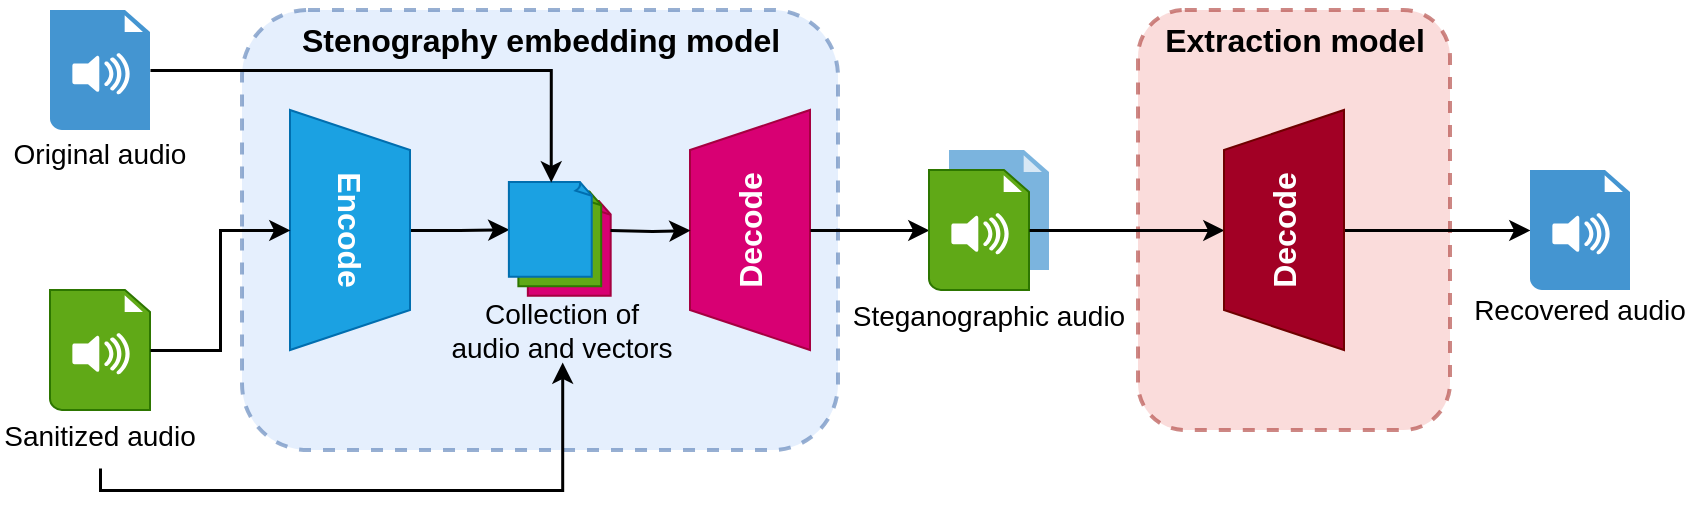 <mxfile version="21.2.1" type="device">
  <diagram name="第 1 页" id="hop4ixNUlX1URtCQu-JP">
    <mxGraphModel dx="782" dy="589" grid="1" gridSize="10" guides="1" tooltips="1" connect="1" arrows="1" fold="1" page="1" pageScale="1" pageWidth="1654" pageHeight="1169" math="0" shadow="0">
      <root>
        <mxCell id="0" />
        <mxCell id="1" parent="0" />
        <mxCell id="zZVdlp8CodiR40hruvRq-51" value="" style="rounded=1;whiteSpace=wrap;html=1;fontSize=16;opacity=70;fillColor=#f8cecc;strokeColor=#b85450;dashed=1;strokeWidth=2;" parent="1" vertex="1">
          <mxGeometry x="964" y="410" width="156" height="210" as="geometry" />
        </mxCell>
        <mxCell id="zZVdlp8CodiR40hruvRq-50" value="" style="rounded=1;whiteSpace=wrap;html=1;fontSize=16;opacity=70;fillColor=#dae8fc;strokeColor=#6c8ebf;dashed=1;strokeWidth=2;" parent="1" vertex="1">
          <mxGeometry x="516" y="410" width="298" height="220" as="geometry" />
        </mxCell>
        <mxCell id="zZVdlp8CodiR40hruvRq-27" style="edgeStyle=orthogonalEdgeStyle;rounded=0;orthogonalLoop=1;jettySize=auto;html=1;entryX=0;entryY=0.5;entryDx=0;entryDy=0;entryPerimeter=0;fontSize=14;strokeWidth=1.5;" parent="1" source="zZVdlp8CodiR40hruvRq-1" target="zZVdlp8CodiR40hruvRq-14" edge="1">
          <mxGeometry relative="1" as="geometry" />
        </mxCell>
        <mxCell id="zZVdlp8CodiR40hruvRq-1" value="&lt;font style=&quot;font-size: 16px;&quot;&gt;&lt;b&gt;Encode&lt;/b&gt;&lt;/font&gt;" style="shape=trapezoid;perimeter=trapezoidPerimeter;whiteSpace=wrap;html=1;fixedSize=1;rotation=90;fillColor=#1ba1e2;fontColor=#ffffff;strokeColor=#006EAF;" parent="1" vertex="1">
          <mxGeometry x="510" y="490" width="120" height="60" as="geometry" />
        </mxCell>
        <mxCell id="zZVdlp8CodiR40hruvRq-2" value="&lt;font style=&quot;font-size: 16px;&quot;&gt;&lt;b&gt;Decode&lt;/b&gt;&lt;/font&gt;" style="shape=trapezoid;perimeter=trapezoidPerimeter;whiteSpace=wrap;html=1;fixedSize=1;rotation=-90;fillColor=#d80073;fontColor=#ffffff;strokeColor=#A50040;" parent="1" vertex="1">
          <mxGeometry x="710" y="490" width="120" height="60" as="geometry" />
        </mxCell>
        <mxCell id="zZVdlp8CodiR40hruvRq-9" value="" style="group" parent="1" vertex="1" connectable="0">
          <mxGeometry x="400" y="410" width="90" height="87" as="geometry" />
        </mxCell>
        <mxCell id="zZVdlp8CodiR40hruvRq-6" value="" style="shadow=0;dashed=0;html=1;strokeColor=none;fillColor=#4495D1;labelPosition=center;verticalLabelPosition=bottom;verticalAlign=top;align=center;outlineConnect=0;shape=mxgraph.veeam.audio_file;" parent="zZVdlp8CodiR40hruvRq-9" vertex="1">
          <mxGeometry x="20" width="50" height="60" as="geometry" />
        </mxCell>
        <mxCell id="zZVdlp8CodiR40hruvRq-8" value="&lt;font style=&quot;font-size: 14px;&quot;&gt;Original audio&lt;/font&gt;" style="text;html=1;strokeColor=none;fillColor=none;align=center;verticalAlign=middle;whiteSpace=wrap;rounded=0;" parent="zZVdlp8CodiR40hruvRq-9" vertex="1">
          <mxGeometry y="57" width="90" height="30" as="geometry" />
        </mxCell>
        <mxCell id="zZVdlp8CodiR40hruvRq-10" value="" style="group" parent="1" vertex="1" connectable="0">
          <mxGeometry x="400" y="550" width="100" height="90" as="geometry" />
        </mxCell>
        <mxCell id="zZVdlp8CodiR40hruvRq-11" value="" style="shadow=0;dashed=0;html=1;strokeColor=#2D7600;fillColor=#60a917;labelPosition=center;verticalLabelPosition=bottom;verticalAlign=top;align=center;outlineConnect=0;shape=mxgraph.veeam.audio_file;fontColor=#ffffff;" parent="zZVdlp8CodiR40hruvRq-10" vertex="1">
          <mxGeometry x="20" width="50" height="60" as="geometry" />
        </mxCell>
        <mxCell id="zZVdlp8CodiR40hruvRq-12" value="&lt;font style=&quot;font-size: 14px;&quot;&gt;Sanitized audio&lt;/font&gt;" style="text;html=1;strokeColor=none;fillColor=none;align=center;verticalAlign=middle;whiteSpace=wrap;rounded=0;" parent="zZVdlp8CodiR40hruvRq-10" vertex="1">
          <mxGeometry x="-5" y="56" width="100" height="33" as="geometry" />
        </mxCell>
        <mxCell id="zZVdlp8CodiR40hruvRq-13" style="edgeStyle=orthogonalEdgeStyle;rounded=0;orthogonalLoop=1;jettySize=auto;html=1;entryX=0.5;entryY=1;entryDx=0;entryDy=0;fontSize=14;strokeWidth=1.5;" parent="1" source="zZVdlp8CodiR40hruvRq-11" target="zZVdlp8CodiR40hruvRq-1" edge="1">
          <mxGeometry relative="1" as="geometry" />
        </mxCell>
        <mxCell id="zZVdlp8CodiR40hruvRq-19" value="" style="group" parent="1" vertex="1" connectable="0">
          <mxGeometry x="593.21" y="496" width="165.79" height="90" as="geometry" />
        </mxCell>
        <mxCell id="zZVdlp8CodiR40hruvRq-17" value="" style="group" parent="zZVdlp8CodiR40hruvRq-19" vertex="1" connectable="0">
          <mxGeometry x="56.237" width="51.316" height="56.842" as="geometry" />
        </mxCell>
        <mxCell id="zZVdlp8CodiR40hruvRq-16" value="" style="whiteSpace=wrap;html=1;shape=mxgraph.basic.document;fontSize=14;fillColor=#d80073;fontColor=#ffffff;strokeColor=#A50040;" parent="zZVdlp8CodiR40hruvRq-17" vertex="1">
          <mxGeometry x="9.474" y="9.474" width="41.842" height="47.368" as="geometry" />
        </mxCell>
        <mxCell id="zZVdlp8CodiR40hruvRq-15" value="" style="whiteSpace=wrap;html=1;shape=mxgraph.basic.document;fontSize=14;fillColor=#60a917;fontColor=#ffffff;strokeColor=#2D7600;" parent="zZVdlp8CodiR40hruvRq-17" vertex="1">
          <mxGeometry x="4.737" y="4.737" width="41.842" height="47.368" as="geometry" />
        </mxCell>
        <mxCell id="zZVdlp8CodiR40hruvRq-14" value="" style="whiteSpace=wrap;html=1;shape=mxgraph.basic.document;fontSize=14;fillColor=#1ba1e2;fontColor=#ffffff;strokeColor=#006EAF;" parent="zZVdlp8CodiR40hruvRq-17" vertex="1">
          <mxGeometry width="41.842" height="47.368" as="geometry" />
        </mxCell>
        <mxCell id="zZVdlp8CodiR40hruvRq-18" value="&lt;font style=&quot;font-size: 14px;&quot;&gt;Collection of &lt;br&gt;audio and vectors&lt;/font&gt;" style="text;html=1;strokeColor=none;fillColor=none;align=center;verticalAlign=middle;whiteSpace=wrap;rounded=0;fontSize=14;" parent="zZVdlp8CodiR40hruvRq-19" vertex="1">
          <mxGeometry y="58.421" width="165.79" height="31.579" as="geometry" />
        </mxCell>
        <mxCell id="zZVdlp8CodiR40hruvRq-22" style="edgeStyle=orthogonalEdgeStyle;rounded=0;orthogonalLoop=1;jettySize=auto;html=1;entryX=0.5;entryY=0;entryDx=0;entryDy=0;entryPerimeter=0;fontSize=14;strokeWidth=1.5;" parent="1" source="zZVdlp8CodiR40hruvRq-6" target="zZVdlp8CodiR40hruvRq-14" edge="1">
          <mxGeometry relative="1" as="geometry" />
        </mxCell>
        <mxCell id="zZVdlp8CodiR40hruvRq-23" style="edgeStyle=orthogonalEdgeStyle;rounded=0;orthogonalLoop=1;jettySize=auto;html=1;entryX=0.5;entryY=1;entryDx=0;entryDy=0;fontSize=14;strokeWidth=1.5;" parent="1" source="zZVdlp8CodiR40hruvRq-12" target="zZVdlp8CodiR40hruvRq-18" edge="1">
          <mxGeometry relative="1" as="geometry">
            <Array as="points">
              <mxPoint x="445" y="650" />
              <mxPoint x="676" y="650" />
            </Array>
          </mxGeometry>
        </mxCell>
        <mxCell id="zZVdlp8CodiR40hruvRq-26" style="edgeStyle=orthogonalEdgeStyle;rounded=0;orthogonalLoop=1;jettySize=auto;html=1;fontSize=14;strokeWidth=1.5;entryX=0.5;entryY=0;entryDx=0;entryDy=0;" parent="1" target="zZVdlp8CodiR40hruvRq-2" edge="1">
          <mxGeometry relative="1" as="geometry">
            <mxPoint x="700" y="520" as="sourcePoint" />
            <mxPoint x="740" y="520" as="targetPoint" />
          </mxGeometry>
        </mxCell>
        <mxCell id="zZVdlp8CodiR40hruvRq-36" style="edgeStyle=orthogonalEdgeStyle;rounded=0;orthogonalLoop=1;jettySize=auto;html=1;entryX=0.5;entryY=1;entryDx=0;entryDy=0;fontSize=16;startArrow=classic;startFill=1;endArrow=none;endFill=0;strokeWidth=1.5;" parent="1" source="zZVdlp8CodiR40hruvRq-28" target="zZVdlp8CodiR40hruvRq-2" edge="1">
          <mxGeometry relative="1" as="geometry" />
        </mxCell>
        <mxCell id="zZVdlp8CodiR40hruvRq-39" value="" style="group" parent="1" vertex="1" connectable="0">
          <mxGeometry x="802" y="480" width="175" height="150" as="geometry" />
        </mxCell>
        <mxCell id="zZVdlp8CodiR40hruvRq-30" value="" style="group" parent="zZVdlp8CodiR40hruvRq-39" vertex="1" connectable="0">
          <mxGeometry x="57.5" width="60" height="70" as="geometry" />
        </mxCell>
        <mxCell id="zZVdlp8CodiR40hruvRq-29" value="" style="shadow=0;dashed=0;html=1;strokeColor=none;fillColor=#4495D1;labelPosition=center;verticalLabelPosition=bottom;verticalAlign=top;align=center;outlineConnect=0;shape=mxgraph.veeam.audio_file;opacity=70;" parent="zZVdlp8CodiR40hruvRq-30" vertex="1">
          <mxGeometry x="10" width="50" height="60" as="geometry" />
        </mxCell>
        <mxCell id="zZVdlp8CodiR40hruvRq-28" value="" style="shadow=0;dashed=0;html=1;strokeColor=#2D7600;fillColor=#60a917;labelPosition=center;verticalLabelPosition=bottom;verticalAlign=top;align=center;outlineConnect=0;shape=mxgraph.veeam.audio_file;fontColor=#ffffff;" parent="zZVdlp8CodiR40hruvRq-30" vertex="1">
          <mxGeometry y="10" width="50" height="60" as="geometry" />
        </mxCell>
        <mxCell id="zZVdlp8CodiR40hruvRq-31" value="&lt;font style=&quot;font-size: 14px;&quot;&gt;Steganographic audio&lt;/font&gt;" style="text;html=1;strokeColor=none;fillColor=none;align=center;verticalAlign=middle;whiteSpace=wrap;rounded=0;fontSize=16;" parent="zZVdlp8CodiR40hruvRq-39" vertex="1">
          <mxGeometry y="67" width="175" height="30" as="geometry" />
        </mxCell>
        <mxCell id="zZVdlp8CodiR40hruvRq-40" style="edgeStyle=orthogonalEdgeStyle;rounded=0;orthogonalLoop=1;jettySize=auto;html=1;entryX=0.5;entryY=0;entryDx=0;entryDy=0;fontSize=16;startArrow=none;startFill=0;endArrow=classic;endFill=1;strokeWidth=1.5;" parent="1" source="zZVdlp8CodiR40hruvRq-28" target="zZVdlp8CodiR40hruvRq-5" edge="1">
          <mxGeometry relative="1" as="geometry">
            <mxPoint x="930" y="520" as="sourcePoint" />
            <mxPoint x="973" y="520" as="targetPoint" />
          </mxGeometry>
        </mxCell>
        <mxCell id="zZVdlp8CodiR40hruvRq-47" style="edgeStyle=orthogonalEdgeStyle;rounded=0;orthogonalLoop=1;jettySize=auto;html=1;fontSize=14;startArrow=none;startFill=0;endArrow=classic;endFill=1;strokeWidth=1.5;" parent="1" source="zZVdlp8CodiR40hruvRq-5" target="zZVdlp8CodiR40hruvRq-46" edge="1">
          <mxGeometry relative="1" as="geometry" />
        </mxCell>
        <mxCell id="zZVdlp8CodiR40hruvRq-49" value="" style="group" parent="1" vertex="1" connectable="0">
          <mxGeometry x="1130" y="490" width="110" height="85" as="geometry" />
        </mxCell>
        <mxCell id="zZVdlp8CodiR40hruvRq-46" value="" style="shadow=0;dashed=0;html=1;strokeColor=none;fillColor=#4495D1;labelPosition=center;verticalLabelPosition=bottom;verticalAlign=top;align=center;outlineConnect=0;shape=mxgraph.veeam.audio_file;" parent="zZVdlp8CodiR40hruvRq-49" vertex="1">
          <mxGeometry x="30" width="50" height="60" as="geometry" />
        </mxCell>
        <mxCell id="zZVdlp8CodiR40hruvRq-48" value="Recovered audio" style="text;html=1;strokeColor=none;fillColor=none;align=center;verticalAlign=middle;whiteSpace=wrap;rounded=0;fontSize=14;" parent="zZVdlp8CodiR40hruvRq-49" vertex="1">
          <mxGeometry y="55" width="110" height="30" as="geometry" />
        </mxCell>
        <mxCell id="zZVdlp8CodiR40hruvRq-53" value="Stenography embedding model" style="text;strokeColor=none;fillColor=none;html=1;fontSize=16;fontStyle=1;verticalAlign=middle;align=center;" parent="1" vertex="1">
          <mxGeometry x="615" y="405" width="100" height="40" as="geometry" />
        </mxCell>
        <mxCell id="zZVdlp8CodiR40hruvRq-54" value="Extraction model" style="text;strokeColor=none;fillColor=none;html=1;fontSize=16;fontStyle=1;verticalAlign=middle;align=center;" parent="1" vertex="1">
          <mxGeometry x="992" y="405" width="100" height="40" as="geometry" />
        </mxCell>
        <mxCell id="zZVdlp8CodiR40hruvRq-5" value="&lt;font style=&quot;font-size: 16px;&quot;&gt;&lt;b&gt;Decode&lt;/b&gt;&lt;/font&gt;" style="shape=trapezoid;perimeter=trapezoidPerimeter;whiteSpace=wrap;html=1;fixedSize=1;rotation=-90;fillColor=#a20025;fontColor=#ffffff;strokeColor=#6F0000;" parent="1" vertex="1">
          <mxGeometry x="977" y="490" width="120" height="60" as="geometry" />
        </mxCell>
      </root>
    </mxGraphModel>
  </diagram>
</mxfile>
